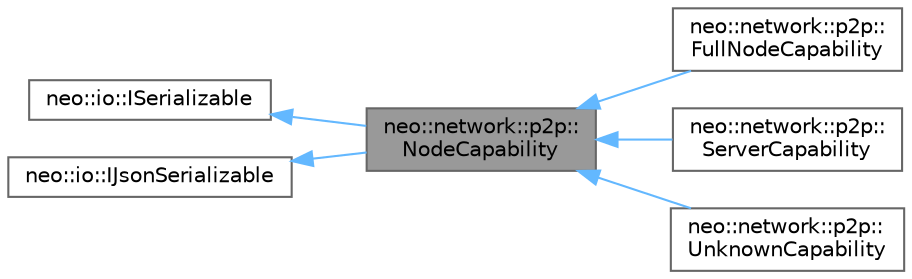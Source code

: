 digraph "neo::network::p2p::NodeCapability"
{
 // LATEX_PDF_SIZE
  bgcolor="transparent";
  edge [fontname=Helvetica,fontsize=10,labelfontname=Helvetica,labelfontsize=10];
  node [fontname=Helvetica,fontsize=10,shape=box,height=0.2,width=0.4];
  rankdir="LR";
  Node1 [id="Node000001",label="neo::network::p2p::\lNodeCapability",height=0.2,width=0.4,color="gray40", fillcolor="grey60", style="filled", fontcolor="black",tooltip="Represents a capability of a node."];
  Node2 -> Node1 [id="edge1_Node000001_Node000002",dir="back",color="steelblue1",style="solid",tooltip=" "];
  Node2 [id="Node000002",label="neo::io::ISerializable",height=0.2,width=0.4,color="gray40", fillcolor="white", style="filled",URL="$classneo_1_1io_1_1_i_serializable.html",tooltip="Interface for objects that can be serialized/deserialized."];
  Node3 -> Node1 [id="edge2_Node000001_Node000003",dir="back",color="steelblue1",style="solid",tooltip=" "];
  Node3 [id="Node000003",label="neo::io::IJsonSerializable",height=0.2,width=0.4,color="gray40", fillcolor="white", style="filled",URL="$classneo_1_1io_1_1_i_json_serializable.html",tooltip="Interface for objects that can be serialized/deserialized to/from JSON."];
  Node1 -> Node4 [id="edge3_Node000001_Node000004",dir="back",color="steelblue1",style="solid",tooltip=" "];
  Node4 [id="Node000004",label="neo::network::p2p::\lFullNodeCapability",height=0.2,width=0.4,color="gray40", fillcolor="white", style="filled",URL="$classneo_1_1network_1_1p2p_1_1_full_node_capability.html",tooltip="Represents a full node capability."];
  Node1 -> Node5 [id="edge4_Node000001_Node000005",dir="back",color="steelblue1",style="solid",tooltip=" "];
  Node5 [id="Node000005",label="neo::network::p2p::\lServerCapability",height=0.2,width=0.4,color="gray40", fillcolor="white", style="filled",URL="$classneo_1_1network_1_1p2p_1_1_server_capability.html",tooltip="Represents a server capability of a node."];
  Node1 -> Node6 [id="edge5_Node000001_Node000006",dir="back",color="steelblue1",style="solid",tooltip=" "];
  Node6 [id="Node000006",label="neo::network::p2p::\lUnknownCapability",height=0.2,width=0.4,color="gray40", fillcolor="white", style="filled",URL="$classneo_1_1network_1_1p2p_1_1_unknown_capability.html",tooltip="Represents an unknown capability of a node."];
}
